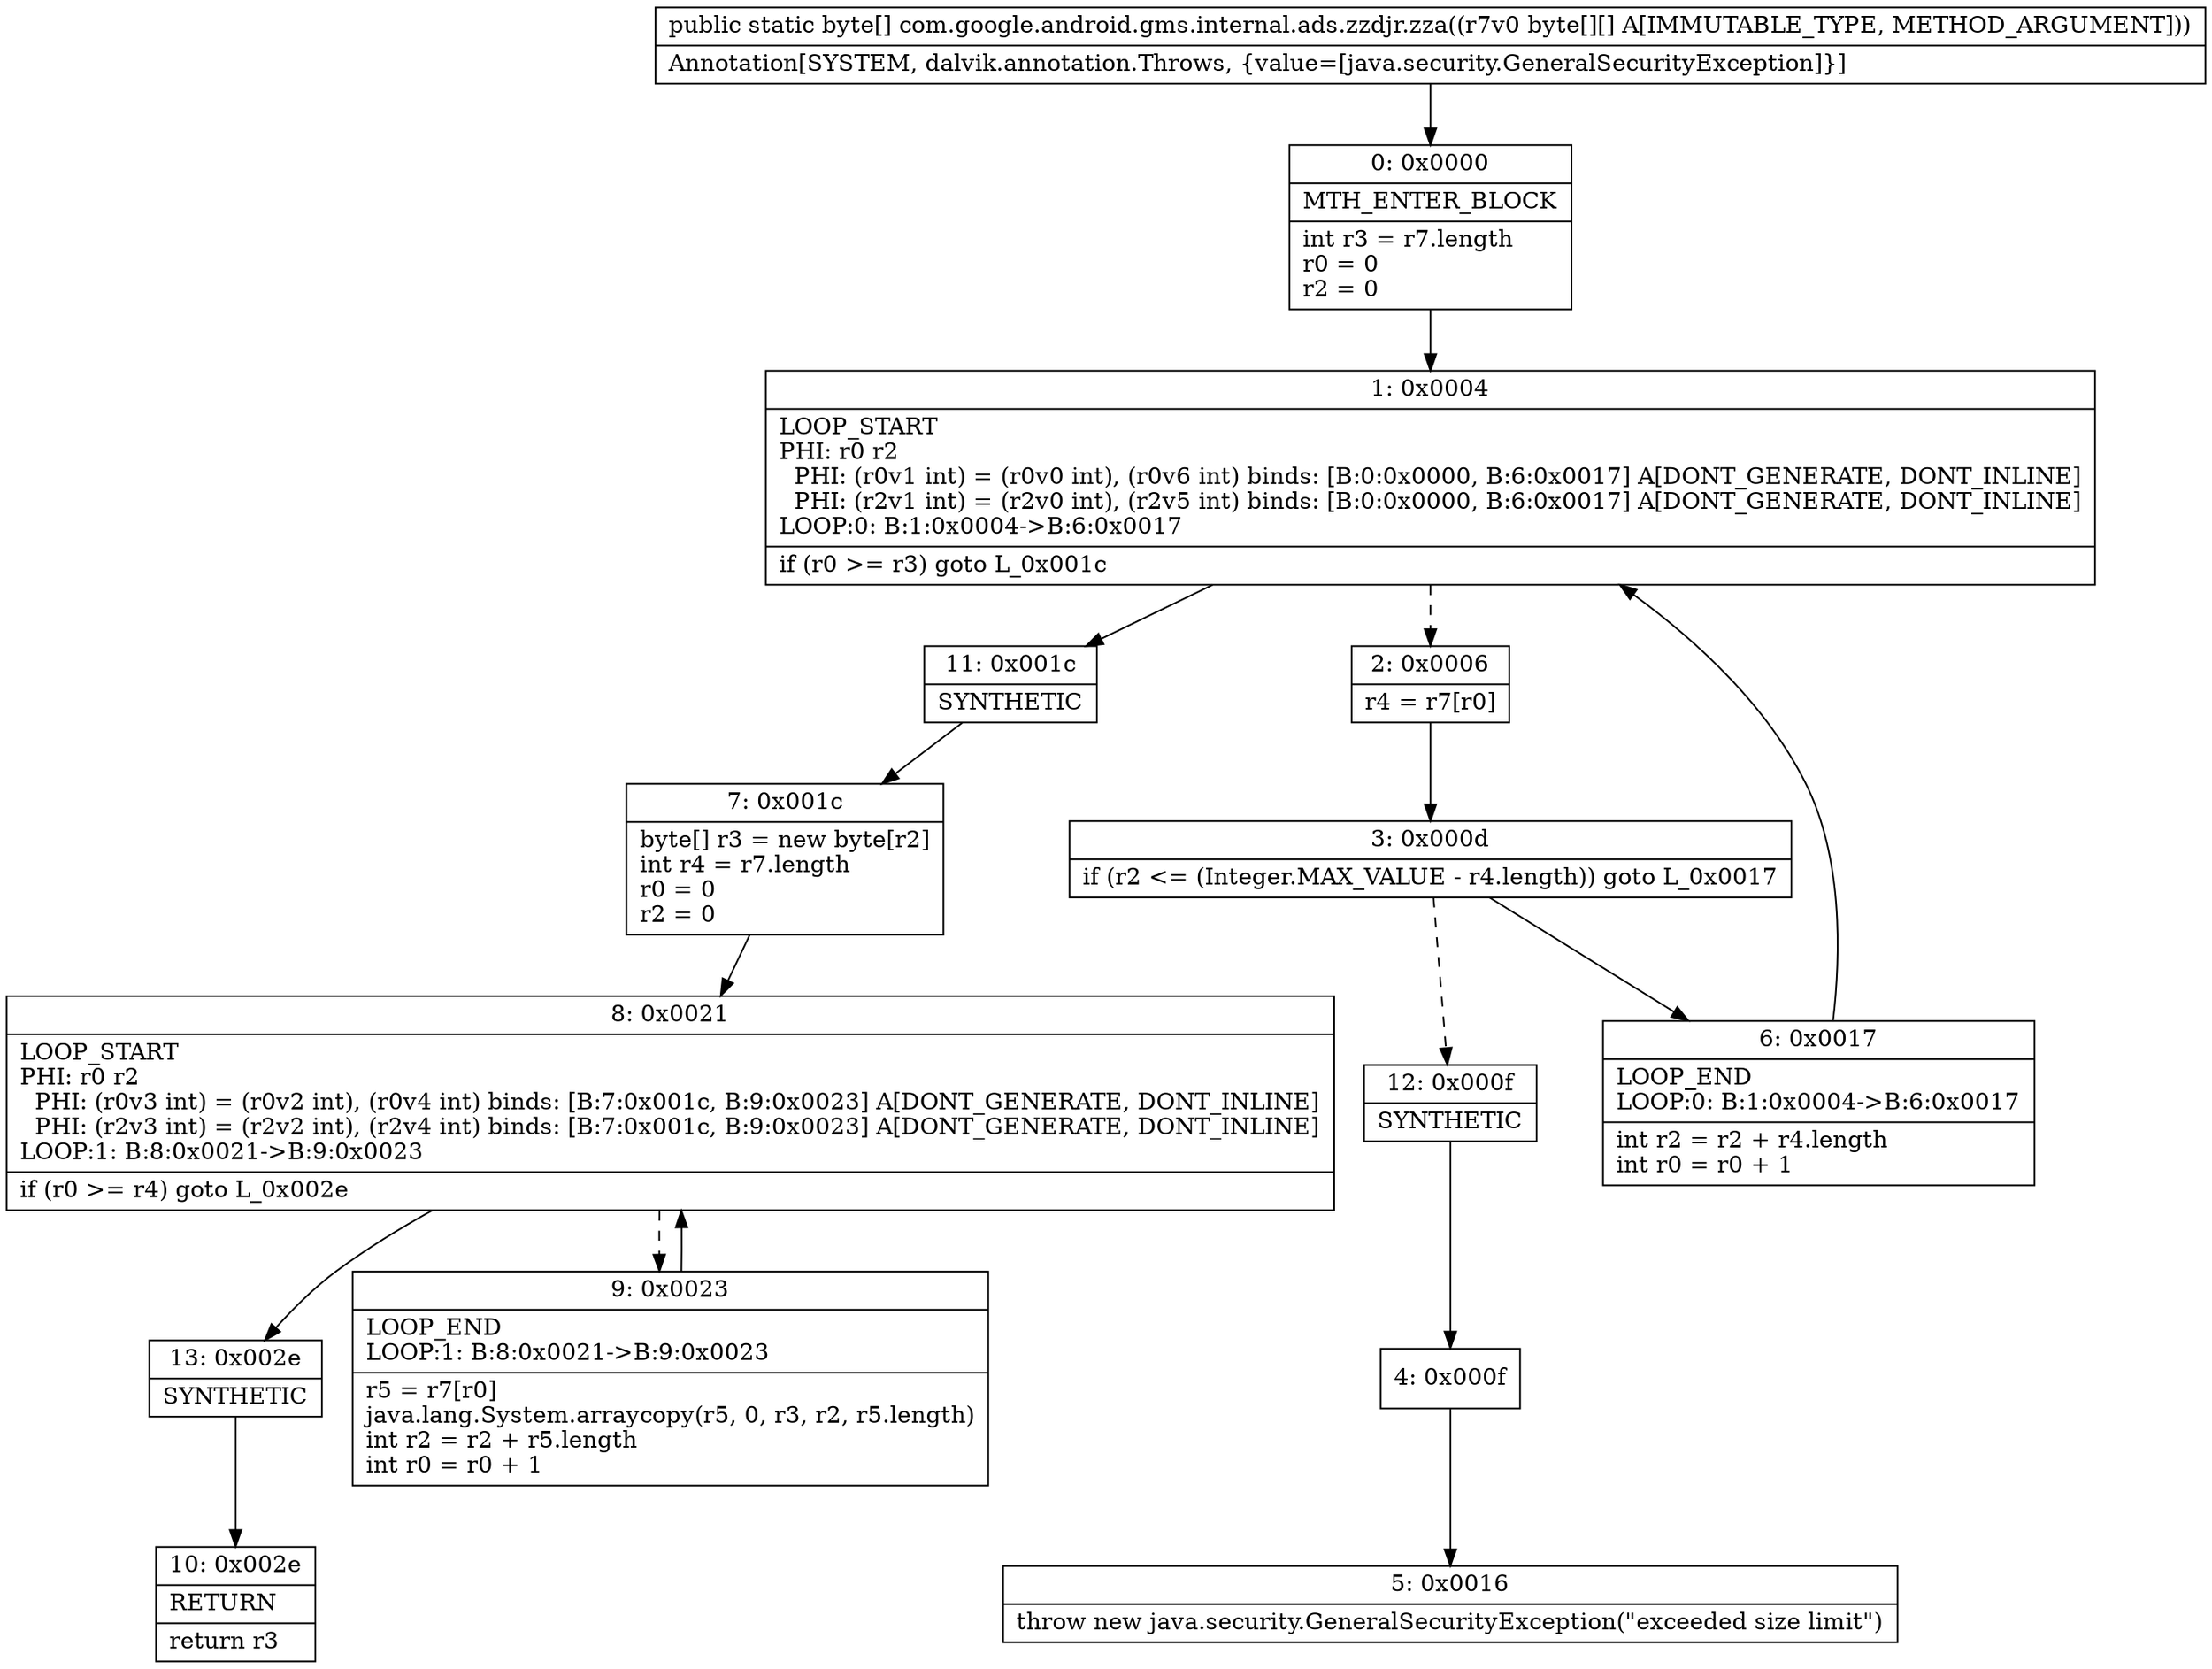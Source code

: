 digraph "CFG forcom.google.android.gms.internal.ads.zzdjr.zza([[B)[B" {
Node_0 [shape=record,label="{0\:\ 0x0000|MTH_ENTER_BLOCK\l|int r3 = r7.length\lr0 = 0\lr2 = 0\l}"];
Node_1 [shape=record,label="{1\:\ 0x0004|LOOP_START\lPHI: r0 r2 \l  PHI: (r0v1 int) = (r0v0 int), (r0v6 int) binds: [B:0:0x0000, B:6:0x0017] A[DONT_GENERATE, DONT_INLINE]\l  PHI: (r2v1 int) = (r2v0 int), (r2v5 int) binds: [B:0:0x0000, B:6:0x0017] A[DONT_GENERATE, DONT_INLINE]\lLOOP:0: B:1:0x0004\-\>B:6:0x0017\l|if (r0 \>= r3) goto L_0x001c\l}"];
Node_2 [shape=record,label="{2\:\ 0x0006|r4 = r7[r0]\l}"];
Node_3 [shape=record,label="{3\:\ 0x000d|if (r2 \<= (Integer.MAX_VALUE \- r4.length)) goto L_0x0017\l}"];
Node_4 [shape=record,label="{4\:\ 0x000f}"];
Node_5 [shape=record,label="{5\:\ 0x0016|throw new java.security.GeneralSecurityException(\"exceeded size limit\")\l}"];
Node_6 [shape=record,label="{6\:\ 0x0017|LOOP_END\lLOOP:0: B:1:0x0004\-\>B:6:0x0017\l|int r2 = r2 + r4.length\lint r0 = r0 + 1\l}"];
Node_7 [shape=record,label="{7\:\ 0x001c|byte[] r3 = new byte[r2]\lint r4 = r7.length\lr0 = 0\lr2 = 0\l}"];
Node_8 [shape=record,label="{8\:\ 0x0021|LOOP_START\lPHI: r0 r2 \l  PHI: (r0v3 int) = (r0v2 int), (r0v4 int) binds: [B:7:0x001c, B:9:0x0023] A[DONT_GENERATE, DONT_INLINE]\l  PHI: (r2v3 int) = (r2v2 int), (r2v4 int) binds: [B:7:0x001c, B:9:0x0023] A[DONT_GENERATE, DONT_INLINE]\lLOOP:1: B:8:0x0021\-\>B:9:0x0023\l|if (r0 \>= r4) goto L_0x002e\l}"];
Node_9 [shape=record,label="{9\:\ 0x0023|LOOP_END\lLOOP:1: B:8:0x0021\-\>B:9:0x0023\l|r5 = r7[r0]\ljava.lang.System.arraycopy(r5, 0, r3, r2, r5.length)\lint r2 = r2 + r5.length\lint r0 = r0 + 1\l}"];
Node_10 [shape=record,label="{10\:\ 0x002e|RETURN\l|return r3\l}"];
Node_11 [shape=record,label="{11\:\ 0x001c|SYNTHETIC\l}"];
Node_12 [shape=record,label="{12\:\ 0x000f|SYNTHETIC\l}"];
Node_13 [shape=record,label="{13\:\ 0x002e|SYNTHETIC\l}"];
MethodNode[shape=record,label="{public static byte[] com.google.android.gms.internal.ads.zzdjr.zza((r7v0 byte[][] A[IMMUTABLE_TYPE, METHOD_ARGUMENT]))  | Annotation[SYSTEM, dalvik.annotation.Throws, \{value=[java.security.GeneralSecurityException]\}]\l}"];
MethodNode -> Node_0;
Node_0 -> Node_1;
Node_1 -> Node_2[style=dashed];
Node_1 -> Node_11;
Node_2 -> Node_3;
Node_3 -> Node_6;
Node_3 -> Node_12[style=dashed];
Node_4 -> Node_5;
Node_6 -> Node_1;
Node_7 -> Node_8;
Node_8 -> Node_9[style=dashed];
Node_8 -> Node_13;
Node_9 -> Node_8;
Node_11 -> Node_7;
Node_12 -> Node_4;
Node_13 -> Node_10;
}

